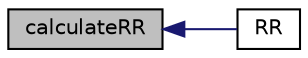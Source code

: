 digraph "calculateRR"
{
  bgcolor="transparent";
  edge [fontname="Helvetica",fontsize="10",labelfontname="Helvetica",labelfontsize="10"];
  node [fontname="Helvetica",fontsize="10",shape=record];
  rankdir="LR";
  Node86 [label="calculateRR",height=0.2,width=0.4,color="black", fillcolor="grey75", style="filled", fontcolor="black"];
  Node86 -> Node87 [dir="back",color="midnightblue",fontsize="10",style="solid",fontname="Helvetica"];
  Node87 [label="RR",height=0.2,width=0.4,color="black",URL="$a31529.html#a8fda9202a129a0f3e39a2d2b92446afa",tooltip="Return non-const access to the total source terms. "];
}
